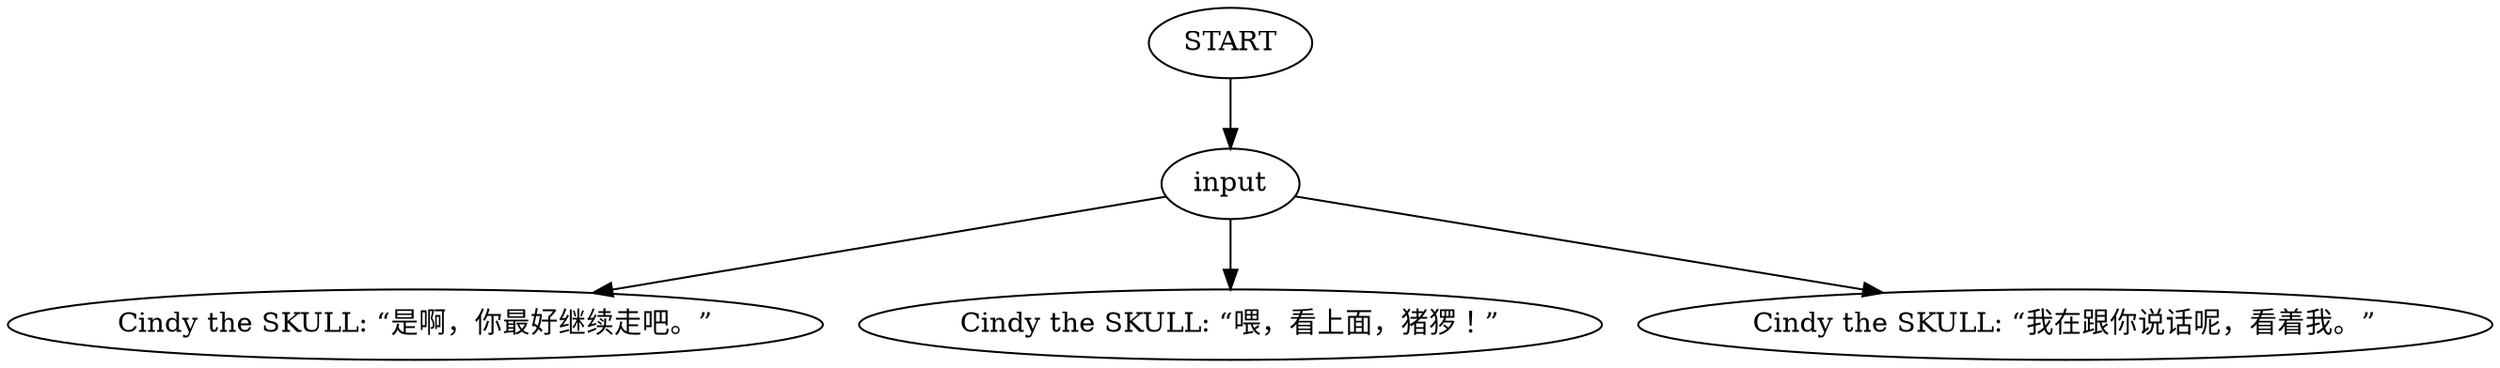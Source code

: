# PIER / CINDY BARKS
# Barks for Cindy the skull for when you haven't talked to her *AND* you're approaching her from below.
# ==================================================
digraph G {
	  0 [label="START"];
	  1 [label="input"];
	  2 [label="Cindy the SKULL: “是啊，你最好继续走吧。”"];
	  3 [label="Cindy the SKULL: “喂，看上面，猪猡！”"];
	  4 [label="Cindy the SKULL: “我在跟你说话呢，看着我。”"];
	  0 -> 1
	  1 -> 2
	  1 -> 3
	  1 -> 4
}

